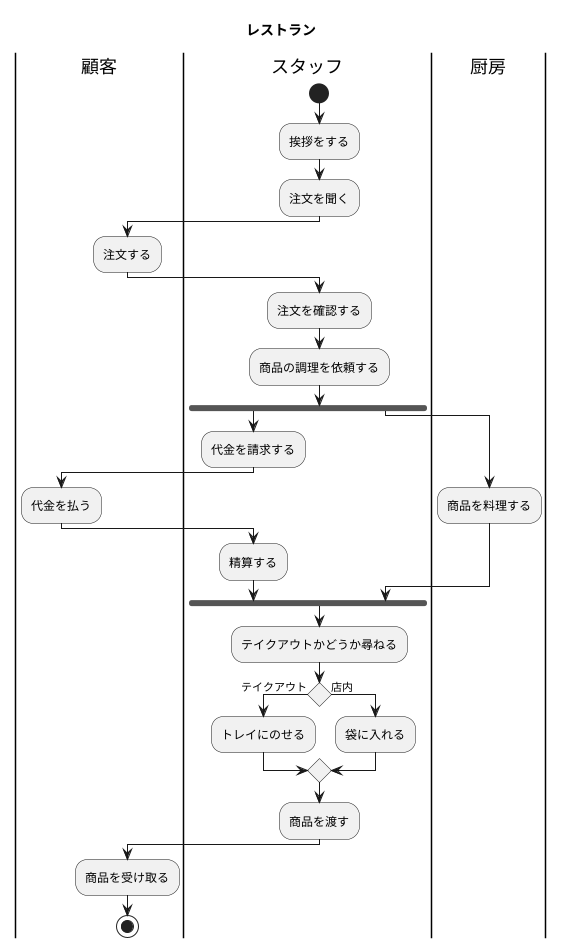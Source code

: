 @startuml レストラン
title レストラン
|顧客|
|スタッフ|
start
:挨拶をする;
:注文を聞く;
|顧客|
:注文する;
|スタッフ|
:注文を確認する;
|スタッフ|
:商品の調理を依頼する;
fork
|スタッフ|
:代金を請求する;
|顧客|
:代金を払う;
|スタッフ|
:精算する;
fork again
|厨房|
:商品を料理する;
|スタッフ|
end fork
:テイクアウトかどうか尋ねる;
if () is (テイクアウト) then
:トレイにのせる;
else (店内)
:袋に入れる;
endIf
:商品を渡す;

|顧客|
:商品を受け取る;
stop
@enduml